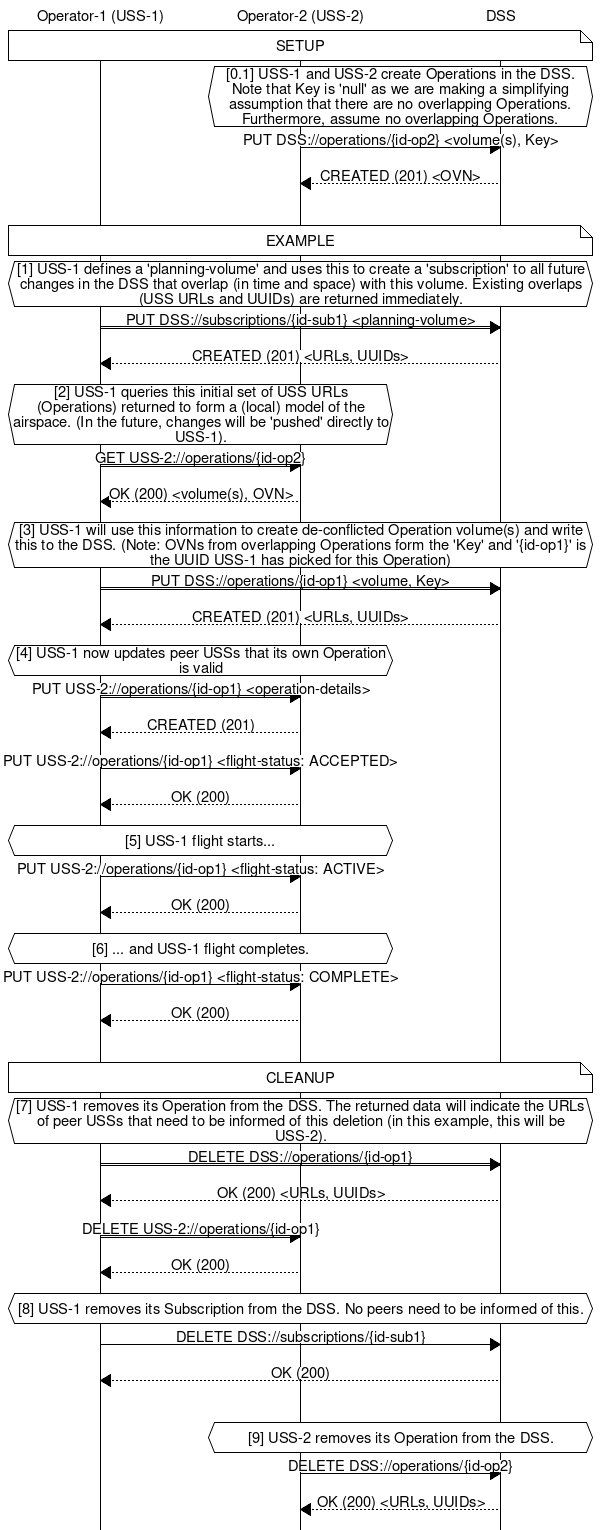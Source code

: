 # Copyright Amazon.com Inc. or its affiliates.
msc {
    a [label="Operator-1 (USS-1)"],b [label="Operator-2 (USS-2)"],d [label="DSS"];

    a note d [label="SETUP"];

    b abox d [label="[0.1] USS-1 and USS-2 create Operations in the DSS.\nNote that Key is 'null' as we are making a simplifying assumption that there are no overlapping Operations. Furthermore, assume no overlapping Operations."];

    b=>d [label="PUT DSS://operations/{id-op2} <volume(s), Key>"];
    b<<d [label="CREATED (201) <OVN>"];

    |||;
    a note d [label="EXAMPLE"];

    a abox d [label="[1] USS-1 defines a 'planning-volume' and uses this to create a 'subscription' to all future changes in the DSS that overlap (in time and space) with this volume. Existing overlaps (USS URLs and UUIDs) are returned immediately."];

    a:>d [label="PUT DSS://subscriptions/{id-sub1} <planning-volume>"];
    a<<d [label="CREATED (201) <URLs, UUIDs>"];

    a abox b [label="[2] USS-1 queries this initial set of USS URLs (Operations) returned to form a (local) model of the airspace. (In the future, changes will be 'pushed' directly to USS-1)."];

    a:>b [label="GET USS-2://operations/{id-op2}"];
    a<<b [label="OK (200) <volume(s), OVN>"];

    a abox d [label="[3] USS-1 will use this information to create de-conflicted Operation volume(s) and write this to the DSS. (Note: OVNs from overlapping Operations form the 'Key' and '{id-op1}' is the UUID USS-1 has picked for this Operation)"];

    a:>d [label="PUT DSS://operations/{id-op1} <volume, Key>"];
    a<<d [label="CREATED (201) <URLs, UUIDs>"];

    a abox b [label="[4] USS-1 now updates peer USSs that its own Operation is valid"];

    a:>b [label="PUT USS-2://operations/{id-op1} <operation-details>"];
    a<<b [label="CREATED (201)"];

    a=>b [label="PUT USS-2://operations/{id-op1} <flight-status: ACCEPTED>"];
    a<<b [label="OK (200)"];

    a abox b [label="[5] USS-1 flight starts..."];
    
    a=>b [label="PUT USS-2://operations/{id-op1} <flight-status: ACTIVE>"];
    a<<b [label="OK (200)"];

    a abox b [label="[6] ... and USS-1 flight completes."];

    a=>b [label="PUT USS-2://operations/{id-op1} <flight-status: COMPLETE>"];
    a<<b [label="OK (200)"];

    |||;
    a note d [label="CLEANUP"];
    a abox d [label="[7] USS-1 removes its Operation from the DSS. The returned data will indicate the URLs of peer USSs that need to be informed of this deletion (in this example, this will be USS-2)."];

    a:>d [label="DELETE DSS://operations/{id-op1}"];
    a<<d [label="OK (200) <URLs, UUIDs>"];

    a:>b [label="DELETE USS-2://operations/{id-op1}"];
    a<<b [label="OK (200)"];

    a abox d [label="[8] USS-1 removes its Subscription from the DSS. No peers need to be informed of this."];

    a=>d [label="DELETE DSS://subscriptions/{id-sub1}"];
    a<<d [label="OK (200)"];

    |||;
    b abox d [label="[9] USS-2 removes its Operation from the DSS."];

    b=>d [label="DELETE DSS://operations/{id-op2}"];
    b<<d [label="OK (200) <URLs, UUIDs>"];
}
